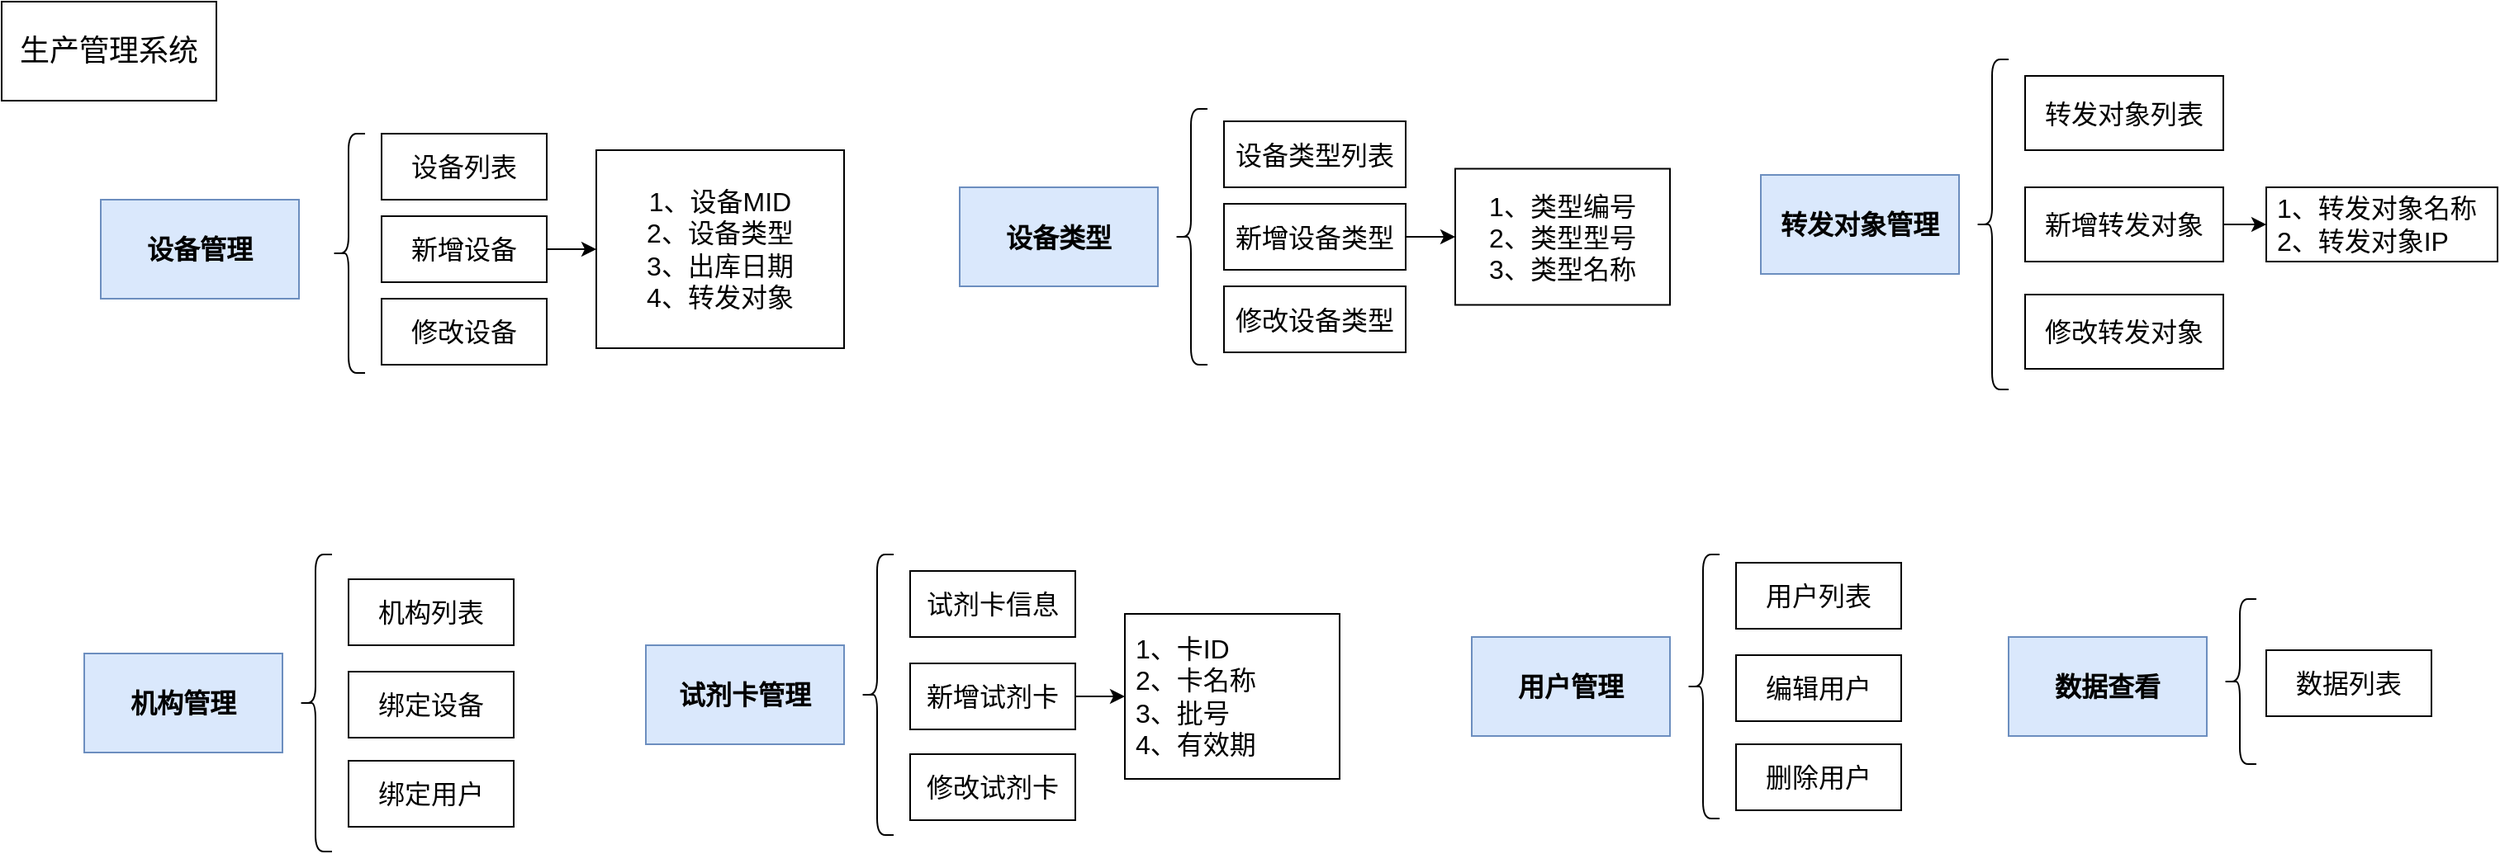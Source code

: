 <mxfile version="22.1.0" type="github" pages="4">
  <diagram name="第 1 页" id="fMipuzNQtu9X9_ya9-IH">
    <mxGraphModel dx="1562" dy="830" grid="1" gridSize="10" guides="1" tooltips="1" connect="1" arrows="1" fold="1" page="1" pageScale="1" pageWidth="1200" pageHeight="1600" math="0" shadow="0">
      <root>
        <mxCell id="0" />
        <mxCell id="1" parent="0" />
        <mxCell id="LV20fUpdMBN0D84zTJ2B-1" value="&lt;font style=&quot;font-size: 18px;&quot;&gt;生产管理系统&lt;/font&gt;" style="rounded=0;whiteSpace=wrap;html=1;" parent="1" vertex="1">
          <mxGeometry x="10" y="15" width="130" height="60" as="geometry" />
        </mxCell>
        <mxCell id="LV20fUpdMBN0D84zTJ2B-2" value="&lt;b&gt;设备管理&lt;/b&gt;" style="rounded=0;whiteSpace=wrap;html=1;fontSize=16;fillColor=#dae8fc;strokeColor=#6c8ebf;" parent="1" vertex="1">
          <mxGeometry x="70" y="135" width="120" height="60" as="geometry" />
        </mxCell>
        <mxCell id="LV20fUpdMBN0D84zTJ2B-5" value="" style="shape=curlyBracket;whiteSpace=wrap;html=1;rounded=1;labelPosition=left;verticalLabelPosition=middle;align=right;verticalAlign=middle;fontSize=16;" parent="1" vertex="1">
          <mxGeometry x="210" y="95" width="20" height="145" as="geometry" />
        </mxCell>
        <mxCell id="LV20fUpdMBN0D84zTJ2B-8" value="&lt;b&gt;试剂卡管理&lt;/b&gt;" style="rounded=0;whiteSpace=wrap;html=1;fontSize=16;fillColor=#dae8fc;strokeColor=#6c8ebf;" parent="1" vertex="1">
          <mxGeometry x="400" y="405" width="120" height="60" as="geometry" />
        </mxCell>
        <mxCell id="LV20fUpdMBN0D84zTJ2B-9" value="" style="shape=curlyBracket;whiteSpace=wrap;html=1;rounded=1;labelPosition=left;verticalLabelPosition=middle;align=right;verticalAlign=middle;fontSize=16;" parent="1" vertex="1">
          <mxGeometry x="530" y="350" width="20" height="170" as="geometry" />
        </mxCell>
        <mxCell id="LV20fUpdMBN0D84zTJ2B-11" value="试剂卡信息" style="rounded=0;whiteSpace=wrap;html=1;fontSize=16;" parent="1" vertex="1">
          <mxGeometry x="560" y="360" width="100" height="40" as="geometry" />
        </mxCell>
        <mxCell id="LV20fUpdMBN0D84zTJ2B-12" value="修改试剂卡" style="rounded=0;whiteSpace=wrap;html=1;fontSize=16;" parent="1" vertex="1">
          <mxGeometry x="560" y="471" width="100" height="40" as="geometry" />
        </mxCell>
        <mxCell id="LV20fUpdMBN0D84zTJ2B-63" value="" style="edgeStyle=orthogonalEdgeStyle;rounded=0;orthogonalLoop=1;jettySize=auto;html=1;" parent="1" source="LV20fUpdMBN0D84zTJ2B-13" target="LV20fUpdMBN0D84zTJ2B-62" edge="1">
          <mxGeometry relative="1" as="geometry" />
        </mxCell>
        <mxCell id="LV20fUpdMBN0D84zTJ2B-13" value="新增试剂卡" style="rounded=0;whiteSpace=wrap;html=1;fontSize=16;" parent="1" vertex="1">
          <mxGeometry x="560" y="416" width="100" height="40" as="geometry" />
        </mxCell>
        <mxCell id="LV20fUpdMBN0D84zTJ2B-16" value="设备列表" style="rounded=0;whiteSpace=wrap;html=1;fontSize=16;" parent="1" vertex="1">
          <mxGeometry x="240" y="95" width="100" height="40" as="geometry" />
        </mxCell>
        <mxCell id="LV20fUpdMBN0D84zTJ2B-61" value="" style="edgeStyle=orthogonalEdgeStyle;rounded=0;orthogonalLoop=1;jettySize=auto;html=1;" parent="1" source="LV20fUpdMBN0D84zTJ2B-19" target="LV20fUpdMBN0D84zTJ2B-60" edge="1">
          <mxGeometry relative="1" as="geometry" />
        </mxCell>
        <mxCell id="LV20fUpdMBN0D84zTJ2B-19" value="新增设备" style="rounded=0;whiteSpace=wrap;html=1;fontSize=16;" parent="1" vertex="1">
          <mxGeometry x="240" y="145" width="100" height="40" as="geometry" />
        </mxCell>
        <mxCell id="LV20fUpdMBN0D84zTJ2B-20" value="修改设备" style="rounded=0;whiteSpace=wrap;html=1;fontSize=16;" parent="1" vertex="1">
          <mxGeometry x="240" y="195" width="100" height="40" as="geometry" />
        </mxCell>
        <mxCell id="LV20fUpdMBN0D84zTJ2B-21" value="&lt;b&gt;机构管理&lt;/b&gt;" style="rounded=0;whiteSpace=wrap;html=1;fontSize=16;fillColor=#dae8fc;strokeColor=#6c8ebf;" parent="1" vertex="1">
          <mxGeometry x="60" y="410" width="120" height="60" as="geometry" />
        </mxCell>
        <mxCell id="LV20fUpdMBN0D84zTJ2B-22" value="" style="shape=curlyBracket;whiteSpace=wrap;html=1;rounded=1;labelPosition=left;verticalLabelPosition=middle;align=right;verticalAlign=middle;" parent="1" vertex="1">
          <mxGeometry x="190" y="350" width="20" height="180" as="geometry" />
        </mxCell>
        <mxCell id="LV20fUpdMBN0D84zTJ2B-23" value="机构列表" style="rounded=0;whiteSpace=wrap;html=1;fontSize=16;" parent="1" vertex="1">
          <mxGeometry x="220" y="365" width="100" height="40" as="geometry" />
        </mxCell>
        <mxCell id="LV20fUpdMBN0D84zTJ2B-24" value="绑定设备" style="rounded=0;whiteSpace=wrap;html=1;fontSize=16;" parent="1" vertex="1">
          <mxGeometry x="220" y="421" width="100" height="40" as="geometry" />
        </mxCell>
        <mxCell id="LV20fUpdMBN0D84zTJ2B-25" value="绑定用户" style="rounded=0;whiteSpace=wrap;html=1;fontSize=16;" parent="1" vertex="1">
          <mxGeometry x="220" y="475" width="100" height="40" as="geometry" />
        </mxCell>
        <mxCell id="LV20fUpdMBN0D84zTJ2B-26" value="&lt;b&gt;用户管理&lt;/b&gt;" style="rounded=0;whiteSpace=wrap;html=1;fontSize=16;fillColor=#dae8fc;strokeColor=#6c8ebf;" parent="1" vertex="1">
          <mxGeometry x="900" y="400" width="120" height="60" as="geometry" />
        </mxCell>
        <mxCell id="LV20fUpdMBN0D84zTJ2B-27" value="" style="shape=curlyBracket;whiteSpace=wrap;html=1;rounded=1;labelPosition=left;verticalLabelPosition=middle;align=right;verticalAlign=middle;" parent="1" vertex="1">
          <mxGeometry x="1030" y="350" width="20" height="160" as="geometry" />
        </mxCell>
        <mxCell id="LV20fUpdMBN0D84zTJ2B-28" value="用户列表" style="rounded=0;whiteSpace=wrap;html=1;fontSize=16;" parent="1" vertex="1">
          <mxGeometry x="1060" y="355" width="100" height="40" as="geometry" />
        </mxCell>
        <mxCell id="LV20fUpdMBN0D84zTJ2B-29" value="编辑用户" style="rounded=0;whiteSpace=wrap;html=1;fontSize=16;" parent="1" vertex="1">
          <mxGeometry x="1060" y="411" width="100" height="40" as="geometry" />
        </mxCell>
        <mxCell id="LV20fUpdMBN0D84zTJ2B-30" value="删除用户" style="rounded=0;whiteSpace=wrap;html=1;fontSize=16;" parent="1" vertex="1">
          <mxGeometry x="1060" y="465" width="100" height="40" as="geometry" />
        </mxCell>
        <mxCell id="LV20fUpdMBN0D84zTJ2B-32" value="&lt;b&gt;转发对象管理&lt;/b&gt;" style="rounded=0;whiteSpace=wrap;html=1;fontSize=16;fillColor=#dae8fc;strokeColor=#6c8ebf;" parent="1" vertex="1">
          <mxGeometry x="1075" y="120" width="120" height="60" as="geometry" />
        </mxCell>
        <mxCell id="LV20fUpdMBN0D84zTJ2B-33" value="" style="shape=curlyBracket;whiteSpace=wrap;html=1;rounded=1;labelPosition=left;verticalLabelPosition=middle;align=right;verticalAlign=middle;fontSize=16;" parent="1" vertex="1">
          <mxGeometry x="1205" y="50" width="20" height="200" as="geometry" />
        </mxCell>
        <mxCell id="LV20fUpdMBN0D84zTJ2B-34" value="转发对象列表" style="rounded=0;whiteSpace=wrap;html=1;fontSize=16;" parent="1" vertex="1">
          <mxGeometry x="1235" y="60" width="120" height="45" as="geometry" />
        </mxCell>
        <mxCell id="LV20fUpdMBN0D84zTJ2B-59" value="" style="edgeStyle=orthogonalEdgeStyle;rounded=0;orthogonalLoop=1;jettySize=auto;html=1;" parent="1" source="LV20fUpdMBN0D84zTJ2B-35" target="LV20fUpdMBN0D84zTJ2B-58" edge="1">
          <mxGeometry relative="1" as="geometry" />
        </mxCell>
        <mxCell id="LV20fUpdMBN0D84zTJ2B-35" value="新增转发对象" style="rounded=0;whiteSpace=wrap;html=1;fontSize=16;" parent="1" vertex="1">
          <mxGeometry x="1235" y="127.5" width="120" height="45" as="geometry" />
        </mxCell>
        <mxCell id="LV20fUpdMBN0D84zTJ2B-36" value="修改转发对象" style="rounded=0;whiteSpace=wrap;html=1;fontSize=16;" parent="1" vertex="1">
          <mxGeometry x="1235" y="192.5" width="120" height="45" as="geometry" />
        </mxCell>
        <mxCell id="LV20fUpdMBN0D84zTJ2B-48" value="&lt;b&gt;数据查看&lt;/b&gt;" style="rounded=0;whiteSpace=wrap;html=1;fontSize=16;fillColor=#dae8fc;strokeColor=#6c8ebf;" parent="1" vertex="1">
          <mxGeometry x="1225" y="400" width="120" height="60" as="geometry" />
        </mxCell>
        <mxCell id="LV20fUpdMBN0D84zTJ2B-49" value="" style="shape=curlyBracket;whiteSpace=wrap;html=1;rounded=1;labelPosition=left;verticalLabelPosition=middle;align=right;verticalAlign=middle;fontSize=16;" parent="1" vertex="1">
          <mxGeometry x="1355" y="377" width="20" height="100" as="geometry" />
        </mxCell>
        <mxCell id="LV20fUpdMBN0D84zTJ2B-50" value="数据列表" style="rounded=0;whiteSpace=wrap;html=1;fontSize=16;" parent="1" vertex="1">
          <mxGeometry x="1381" y="408" width="100" height="40" as="geometry" />
        </mxCell>
        <mxCell id="LV20fUpdMBN0D84zTJ2B-53" value="&lt;b&gt;设备类型&lt;/b&gt;" style="rounded=0;whiteSpace=wrap;html=1;fontSize=16;fillColor=#dae8fc;strokeColor=#6c8ebf;" parent="1" vertex="1">
          <mxGeometry x="590" y="127.5" width="120" height="60" as="geometry" />
        </mxCell>
        <mxCell id="LV20fUpdMBN0D84zTJ2B-54" value="" style="shape=curlyBracket;whiteSpace=wrap;html=1;rounded=1;labelPosition=left;verticalLabelPosition=middle;align=right;verticalAlign=middle;fontSize=16;" parent="1" vertex="1">
          <mxGeometry x="720" y="80" width="20" height="155" as="geometry" />
        </mxCell>
        <mxCell id="LV20fUpdMBN0D84zTJ2B-55" value="设备类型列表" style="rounded=0;whiteSpace=wrap;html=1;fontSize=16;" parent="1" vertex="1">
          <mxGeometry x="750" y="87.5" width="110" height="40" as="geometry" />
        </mxCell>
        <mxCell id="LV20fUpdMBN0D84zTJ2B-65" value="" style="edgeStyle=orthogonalEdgeStyle;rounded=0;orthogonalLoop=1;jettySize=auto;html=1;" parent="1" source="LV20fUpdMBN0D84zTJ2B-56" target="LV20fUpdMBN0D84zTJ2B-64" edge="1">
          <mxGeometry relative="1" as="geometry" />
        </mxCell>
        <mxCell id="LV20fUpdMBN0D84zTJ2B-56" value="新增设备类型" style="rounded=0;whiteSpace=wrap;html=1;fontSize=16;" parent="1" vertex="1">
          <mxGeometry x="750" y="137.5" width="110" height="40" as="geometry" />
        </mxCell>
        <mxCell id="LV20fUpdMBN0D84zTJ2B-57" value="修改设备类型" style="rounded=0;whiteSpace=wrap;html=1;fontSize=16;" parent="1" vertex="1">
          <mxGeometry x="750" y="187.5" width="110" height="40" as="geometry" />
        </mxCell>
        <mxCell id="LV20fUpdMBN0D84zTJ2B-58" value="&amp;nbsp;1、转发对象名称&lt;br&gt;&amp;nbsp;2、转发对象IP" style="rounded=0;whiteSpace=wrap;html=1;fontSize=16;align=left;" parent="1" vertex="1">
          <mxGeometry x="1381" y="127.5" width="140" height="45" as="geometry" />
        </mxCell>
        <mxCell id="LV20fUpdMBN0D84zTJ2B-60" value="1、设备MID&lt;br&gt;2、设备类型&lt;br&gt;3、出库日期&lt;br&gt;4、转发对象" style="rounded=0;whiteSpace=wrap;html=1;fontSize=16;" parent="1" vertex="1">
          <mxGeometry x="370" y="105" width="150" height="120" as="geometry" />
        </mxCell>
        <mxCell id="LV20fUpdMBN0D84zTJ2B-62" value="&amp;nbsp;1、卡ID&lt;br&gt;&amp;nbsp;2、卡名称&lt;br&gt;&amp;nbsp;3、批号&lt;br&gt;&amp;nbsp;4、有效期" style="rounded=0;whiteSpace=wrap;html=1;fontSize=16;align=left;" parent="1" vertex="1">
          <mxGeometry x="690" y="386" width="130" height="100" as="geometry" />
        </mxCell>
        <mxCell id="LV20fUpdMBN0D84zTJ2B-64" value="1、类型编号&lt;br&gt;2、类型型号&lt;br&gt;3、类型名称" style="whiteSpace=wrap;html=1;fontSize=16;rounded=0;" parent="1" vertex="1">
          <mxGeometry x="890" y="116.25" width="130" height="82.5" as="geometry" />
        </mxCell>
      </root>
    </mxGraphModel>
  </diagram>
  <diagram id="1v39XIQXkzLBN2AA6nvr" name="试剂卡">
    <mxGraphModel dx="1562" dy="830" grid="1" gridSize="10" guides="1" tooltips="1" connect="1" arrows="1" fold="1" page="1" pageScale="1" pageWidth="1200" pageHeight="1600" math="0" shadow="0">
      <root>
        <mxCell id="0" />
        <mxCell id="1" parent="0" />
        <mxCell id="wM9rvaPdi-na9P2bSUKk-11" value="&lt;div style=&quot;box-sizing: border-box; width: 100%; background: rgb(228, 228, 228); padding: 2px; font-size: 16px;&quot;&gt;计算方式表&lt;/div&gt;&lt;table style=&quot;width: 100%; font-size: 16px;&quot; cellpadding=&quot;2&quot; cellspacing=&quot;0&quot;&gt;&lt;tbody style=&quot;font-size: 16px;&quot;&gt;&lt;tr style=&quot;font-size: 16px;&quot;&gt;&lt;td style=&quot;font-size: 16px;&quot;&gt;分段点&lt;/td&gt;&lt;td style=&quot;font-size: 16px;&quot;&gt;&lt;br&gt;&lt;/td&gt;&lt;/tr&gt;&lt;tr style=&quot;font-size: 16px;&quot;&gt;&lt;td style=&quot;font-size: 16px;&quot;&gt;检测依据&lt;br&gt;分段依据&lt;br&gt;线性关系&lt;br&gt;浓度显示&lt;br&gt;拉伸点数&lt;br&gt;曲线使能&lt;br&gt;结论类型&lt;/td&gt;&lt;td style=&quot;font-size: 16px;&quot;&gt;&lt;br&gt;&lt;/td&gt;&lt;/tr&gt;&lt;tr style=&quot;font-size: 16px;&quot;&gt;&lt;td style=&quot;font-size: 16px;&quot;&gt;&lt;/td&gt;&lt;td style=&quot;font-size: 16px;&quot;&gt;&lt;br&gt;&lt;/td&gt;&lt;/tr&gt;&lt;/tbody&gt;&lt;/table&gt;" style="verticalAlign=top;align=left;overflow=fill;html=1;whiteSpace=wrap;fontSize=16;" parent="1" vertex="1">
          <mxGeometry x="410" y="40" width="230" height="200" as="geometry" />
        </mxCell>
        <mxCell id="wM9rvaPdi-na9P2bSUKk-12" value="&lt;div style=&quot;box-sizing: border-box; width: 100%; background: rgb(228, 228, 228); padding: 2px; font-size: 16px;&quot;&gt;卡片类型表&lt;/div&gt;&lt;table style=&quot;width: 100%; font-size: 16px;&quot; cellpadding=&quot;2&quot; cellspacing=&quot;0&quot;&gt;&lt;tbody style=&quot;font-size: 16px;&quot;&gt;&lt;tr style=&quot;font-size: 16px;&quot;&gt;&lt;td style=&quot;font-size: 16px;&quot;&gt;卡片型号&lt;/td&gt;&lt;td style=&quot;font-size: 16px;&quot;&gt;&lt;br&gt;&lt;/td&gt;&lt;/tr&gt;&lt;tr style=&quot;font-size: 16px;&quot;&gt;&lt;td style=&quot;font-size: 16px;&quot;&gt;区带数&lt;br&gt;区带位置&amp;nbsp; &amp;nbsp; &amp;nbsp; &amp;nbsp; &amp;nbsp;x,y,h,w&lt;br&gt;&lt;br&gt;&lt;/td&gt;&lt;td style=&quot;font-size: 16px;&quot;&gt;&lt;br&gt;&lt;/td&gt;&lt;/tr&gt;&lt;tr style=&quot;font-size: 16px;&quot;&gt;&lt;td style=&quot;font-size: 16px;&quot;&gt;&lt;/td&gt;&lt;td style=&quot;font-size: 16px;&quot;&gt;&lt;br&gt;&lt;/td&gt;&lt;/tr&gt;&lt;/tbody&gt;&lt;/table&gt;" style="verticalAlign=top;align=left;overflow=fill;html=1;whiteSpace=wrap;fontSize=16;" parent="1" vertex="1">
          <mxGeometry x="100" y="40" width="230" height="110" as="geometry" />
        </mxCell>
        <mxCell id="wM9rvaPdi-na9P2bSUKk-13" value="&lt;div style=&quot;box-sizing: border-box; width: 100%; background: rgb(228, 228, 228); padding: 2px; font-size: 16px;&quot;&gt;项目类型表&lt;/div&gt;&lt;table style=&quot;width: 100%; font-size: 16px;&quot; cellpadding=&quot;2&quot; cellspacing=&quot;0&quot;&gt;&lt;tbody style=&quot;font-size: 16px;&quot;&gt;&lt;tr style=&quot;font-size: 16px;&quot;&gt;&lt;td style=&quot;font-size: 16px;&quot;&gt;项目编码&amp;nbsp; &amp;nbsp; &amp;nbsp; &amp;nbsp; 1201&lt;/td&gt;&lt;td style=&quot;font-size: 16px;&quot;&gt;&lt;br&gt;&lt;/td&gt;&lt;/tr&gt;&lt;tr style=&quot;font-size: 16px;&quot;&gt;&lt;td style=&quot;font-size: 16px;&quot;&gt;项目名称&amp;nbsp; &amp;nbsp; &amp;nbsp; &amp;nbsp; &amp;nbsp;吗啡&lt;br&gt;&lt;br&gt;&lt;br&gt;&lt;/td&gt;&lt;td style=&quot;font-size: 16px;&quot;&gt;&lt;br&gt;&lt;/td&gt;&lt;/tr&gt;&lt;tr style=&quot;font-size: 16px;&quot;&gt;&lt;td style=&quot;font-size: 16px;&quot;&gt;&lt;/td&gt;&lt;td style=&quot;font-size: 16px;&quot;&gt;&lt;br&gt;&lt;/td&gt;&lt;/tr&gt;&lt;/tbody&gt;&lt;/table&gt;" style="verticalAlign=top;align=left;overflow=fill;html=1;whiteSpace=wrap;fontSize=16;" parent="1" vertex="1">
          <mxGeometry x="100" y="190" width="230" height="90" as="geometry" />
        </mxCell>
        <mxCell id="wM9rvaPdi-na9P2bSUKk-14" value="&lt;div style=&quot;box-sizing: border-box; width: 100%; background: rgb(228, 228, 228); padding: 2px; font-size: 16px;&quot;&gt;条码表&lt;/div&gt;&lt;table style=&quot;width: 100%; font-size: 16px;&quot; cellpadding=&quot;2&quot; cellspacing=&quot;0&quot;&gt;&lt;tbody style=&quot;font-size: 16px;&quot;&gt;&lt;tr style=&quot;font-size: 16px;&quot;&gt;&lt;td style=&quot;font-size: 16px;&quot;&gt;条码编号&amp;nbsp; &amp;nbsp; 2BA08&lt;br&gt;备注&lt;span style=&quot;white-space: pre;&quot;&gt;&#x9;&lt;/span&gt;&lt;span style=&quot;white-space: pre;&quot;&gt;&#x9;&lt;/span&gt;&amp;nbsp; 吗冰K三联卡&lt;/td&gt;&lt;td style=&quot;font-size: 16px;&quot;&gt;&lt;br&gt;&lt;/td&gt;&lt;/tr&gt;&lt;tr style=&quot;font-size: 16px;&quot;&gt;&lt;td style=&quot;font-size: 16px;&quot;&gt;&lt;br&gt;&lt;br&gt;&lt;br&gt;&lt;/td&gt;&lt;td style=&quot;font-size: 16px;&quot;&gt;&lt;br&gt;&lt;/td&gt;&lt;/tr&gt;&lt;tr style=&quot;font-size: 16px;&quot;&gt;&lt;td style=&quot;font-size: 16px;&quot;&gt;&lt;/td&gt;&lt;td style=&quot;font-size: 16px;&quot;&gt;&lt;br&gt;&lt;/td&gt;&lt;/tr&gt;&lt;/tbody&gt;&lt;/table&gt;" style="verticalAlign=top;align=left;overflow=fill;html=1;whiteSpace=wrap;fontSize=16;" parent="1" vertex="1">
          <mxGeometry x="100" y="320" width="230" height="70" as="geometry" />
        </mxCell>
        <mxCell id="wM9rvaPdi-na9P2bSUKk-15" value="&lt;div style=&quot;box-sizing: border-box; width: 100%; background: rgb(228, 228, 228); padding: 2px; font-size: 16px;&quot;&gt;样本类型表&lt;/div&gt;&lt;table style=&quot;width: 100%; font-size: 16px;&quot; cellpadding=&quot;2&quot; cellspacing=&quot;0&quot;&gt;&lt;tbody style=&quot;font-size: 16px;&quot;&gt;&lt;tr style=&quot;font-size: 16px;&quot;&gt;&lt;td style=&quot;font-size: 16px;&quot;&gt;名称&amp;nbsp; &amp;nbsp; &amp;nbsp; 毛发&lt;/td&gt;&lt;td style=&quot;font-size: 16px;&quot;&gt;&lt;br&gt;&lt;/td&gt;&lt;/tr&gt;&lt;tr style=&quot;font-size: 16px;&quot;&gt;&lt;td style=&quot;font-size: 16px;&quot;&gt;&lt;br&gt;&lt;br&gt;&lt;br&gt;&lt;/td&gt;&lt;td style=&quot;font-size: 16px;&quot;&gt;&lt;br&gt;&lt;/td&gt;&lt;/tr&gt;&lt;tr style=&quot;font-size: 16px;&quot;&gt;&lt;td style=&quot;font-size: 16px;&quot;&gt;&lt;/td&gt;&lt;td style=&quot;font-size: 16px;&quot;&gt;&lt;br&gt;&lt;/td&gt;&lt;/tr&gt;&lt;/tbody&gt;&lt;/table&gt;" style="verticalAlign=top;align=left;overflow=fill;html=1;whiteSpace=wrap;fontSize=16;" parent="1" vertex="1">
          <mxGeometry x="420" y="320" width="180" height="70" as="geometry" />
        </mxCell>
        <mxCell id="wM9rvaPdi-na9P2bSUKk-20" value="新增试剂卡" style="rounded=0;whiteSpace=wrap;html=1;fontSize=16;" parent="1" vertex="1">
          <mxGeometry x="729" y="114" width="120" height="60" as="geometry" />
        </mxCell>
        <mxCell id="wM9rvaPdi-na9P2bSUKk-21" value="" style="shape=curlyBracket;whiteSpace=wrap;html=1;rounded=1;labelPosition=left;verticalLabelPosition=middle;align=right;verticalAlign=middle;size=0.5;" parent="1" vertex="1">
          <mxGeometry x="854" y="40" width="20" height="210" as="geometry" />
        </mxCell>
        <mxCell id="wM9rvaPdi-na9P2bSUKk-22" value="&lt;font style=&quot;font-size: 16px;&quot;&gt;&amp;nbsp;试剂卡名称&lt;br&gt;&amp;nbsp;选择卡片类型（卡片类型表）&lt;br&gt;&amp;nbsp;批号&lt;br&gt;&amp;nbsp;生产日期&lt;br&gt;&amp;nbsp;有效期&lt;br&gt;&amp;nbsp;选择条码（条码表）&lt;br&gt;&amp;nbsp;选择样本（样本表）&lt;br&gt;&amp;nbsp;选择项目（项目类型表）&lt;br&gt;&amp;nbsp;录入标曲 （计算方式表）&lt;br&gt;&lt;/font&gt;" style="rounded=0;whiteSpace=wrap;html=1;align=left;" parent="1" vertex="1">
          <mxGeometry x="884" y="50" width="240" height="190" as="geometry" />
        </mxCell>
      </root>
    </mxGraphModel>
  </diagram>
  <diagram id="E4c9iXwG-H_T9HpWVrc1" name="设备">
    <mxGraphModel dx="1562" dy="830" grid="1" gridSize="10" guides="1" tooltips="1" connect="1" arrows="1" fold="1" page="1" pageScale="1" pageWidth="1200" pageHeight="1600" math="0" shadow="0">
      <root>
        <mxCell id="0" />
        <mxCell id="1" parent="0" />
        <mxCell id="oGz1_oySDNBgkMwTji5w-1" value="&lt;div style=&quot;box-sizing: border-box; width: 100%; background: rgb(228, 228, 228); padding: 2px; font-size: 16px;&quot;&gt;设备类型表&lt;/div&gt;&lt;table style=&quot;width: 100%; font-size: 16px;&quot; cellpadding=&quot;2&quot; cellspacing=&quot;0&quot;&gt;&lt;tbody style=&quot;font-size: 16px;&quot;&gt;&lt;tr style=&quot;font-size: 16px;&quot;&gt;&lt;td style=&quot;font-size: 16px;&quot;&gt;类型编号&lt;/td&gt;&lt;td style=&quot;font-size: 16px;&quot;&gt;v7&lt;/td&gt;&lt;/tr&gt;&lt;tr style=&quot;font-size: 16px;&quot;&gt;&lt;td style=&quot;font-size: 16px;&quot;&gt;设备型号&lt;/td&gt;&lt;td style=&quot;font-size: 16px;&quot;&gt;BH101Gs&lt;/td&gt;&lt;/tr&gt;&lt;tr style=&quot;font-size: 16px;&quot;&gt;&lt;td style=&quot;font-size: 16px;&quot;&gt;设备名称&lt;/td&gt;&lt;td style=&quot;font-size: 16px;&quot;&gt;手持式吸毒检测仪&lt;/td&gt;&lt;/tr&gt;&lt;/tbody&gt;&lt;/table&gt;" style="verticalAlign=top;align=left;overflow=fill;html=1;whiteSpace=wrap;fontSize=16;" parent="1" vertex="1">
          <mxGeometry x="90" y="40" width="260" height="110" as="geometry" />
        </mxCell>
        <mxCell id="nsghoDVKXwTAH5kkwgfJ-1" value="&lt;div style=&quot;box-sizing: border-box; width: 100%; background: rgb(228, 228, 228); padding: 2px; font-size: 16px;&quot;&gt;转发对象表&lt;/div&gt;&lt;table style=&quot;width: 100%; font-size: 16px;&quot; cellpadding=&quot;2&quot; cellspacing=&quot;0&quot;&gt;&lt;tbody style=&quot;font-size: 16px;&quot;&gt;&lt;tr style=&quot;font-size: 16px;&quot;&gt;&lt;td style=&quot;font-size: 16px;&quot;&gt;对象名称&lt;/td&gt;&lt;td style=&quot;font-size: 16px;&quot;&gt;&amp;nbsp; &amp;nbsp;东华系统&lt;/td&gt;&lt;/tr&gt;&lt;tr style=&quot;font-size: 16px;&quot;&gt;&lt;td style=&quot;font-size: 16px;&quot;&gt;对象IP&lt;/td&gt;&lt;td style=&quot;font-size: 16px;&quot;&gt;&amp;nbsp; &amp;nbsp;192.168.200.11:6799&lt;/td&gt;&lt;/tr&gt;&lt;tr style=&quot;font-size: 16px;&quot;&gt;&lt;td style=&quot;font-size: 16px;&quot;&gt;&lt;br&gt;&lt;/td&gt;&lt;td style=&quot;font-size: 16px;&quot;&gt;&lt;br&gt;&lt;/td&gt;&lt;/tr&gt;&lt;/tbody&gt;&lt;/table&gt;" style="verticalAlign=top;align=left;overflow=fill;html=1;whiteSpace=wrap;fontSize=16;" parent="1" vertex="1">
          <mxGeometry x="90" y="200" width="260" height="110" as="geometry" />
        </mxCell>
        <mxCell id="JJTc7ZtYNuPOUNSm3NTm-1" value="新增设备" style="rounded=0;whiteSpace=wrap;html=1;fontSize=16;" parent="1" vertex="1">
          <mxGeometry x="440" y="144" width="120" height="60" as="geometry" />
        </mxCell>
        <mxCell id="JJTc7ZtYNuPOUNSm3NTm-2" value="" style="shape=curlyBracket;whiteSpace=wrap;html=1;rounded=1;labelPosition=left;verticalLabelPosition=middle;align=right;verticalAlign=middle;size=0.5;" parent="1" vertex="1">
          <mxGeometry x="565" y="80" width="20" height="190" as="geometry" />
        </mxCell>
        <mxCell id="JJTc7ZtYNuPOUNSm3NTm-3" value="&lt;font style=&quot;font-size: 16px;&quot;&gt;&amp;nbsp;MID&lt;br&gt;&amp;nbsp;选择设备类型（设备类型表）&lt;br&gt;&amp;nbsp;出厂日期&lt;br&gt;&amp;nbsp;供应商&lt;br&gt;&amp;nbsp;转发对象（转发对象表）&lt;br&gt;&amp;nbsp;设备状态&lt;br&gt;&amp;nbsp;&lt;br&gt;&lt;/font&gt;" style="rounded=0;whiteSpace=wrap;html=1;align=left;" parent="1" vertex="1">
          <mxGeometry x="595" y="95" width="240" height="160" as="geometry" />
        </mxCell>
        <mxCell id="YPraDwrhCcnG4Xx7esuX-1" value="新增机构" style="rounded=0;whiteSpace=wrap;html=1;fontSize=16;" parent="1" vertex="1">
          <mxGeometry x="440" y="347.5" width="120" height="60" as="geometry" />
        </mxCell>
        <mxCell id="YPraDwrhCcnG4Xx7esuX-2" value="" style="shape=curlyBracket;whiteSpace=wrap;html=1;rounded=1;labelPosition=left;verticalLabelPosition=middle;align=right;verticalAlign=middle;size=0.5;" parent="1" vertex="1">
          <mxGeometry x="565" y="330" width="20" height="95" as="geometry" />
        </mxCell>
        <mxCell id="YPraDwrhCcnG4Xx7esuX-3" value="&lt;font style=&quot;font-size: 16px;&quot;&gt;&amp;nbsp;机构名称&lt;br&gt;&lt;/font&gt;" style="rounded=0;whiteSpace=wrap;html=1;align=left;" parent="1" vertex="1">
          <mxGeometry x="595" y="347.5" width="105" height="50" as="geometry" />
        </mxCell>
        <mxCell id="YPraDwrhCcnG4Xx7esuX-5" value="机构管理" style="rounded=0;whiteSpace=wrap;html=1;fontSize=16;" parent="1" vertex="1">
          <mxGeometry x="440" y="534" width="120" height="60" as="geometry" />
        </mxCell>
        <mxCell id="YPraDwrhCcnG4Xx7esuX-6" value="" style="shape=curlyBracket;whiteSpace=wrap;html=1;rounded=1;labelPosition=left;verticalLabelPosition=middle;align=right;verticalAlign=middle;size=0.5;" parent="1" vertex="1">
          <mxGeometry x="565" y="489" width="20" height="150" as="geometry" />
        </mxCell>
        <mxCell id="YPraDwrhCcnG4Xx7esuX-10" value="" style="edgeStyle=orthogonalEdgeStyle;rounded=0;orthogonalLoop=1;jettySize=auto;html=1;" parent="1" source="YPraDwrhCcnG4Xx7esuX-7" target="YPraDwrhCcnG4Xx7esuX-9" edge="1">
          <mxGeometry relative="1" as="geometry" />
        </mxCell>
        <mxCell id="YPraDwrhCcnG4Xx7esuX-7" value="&lt;font style=&quot;font-size: 16px;&quot;&gt;&amp;nbsp;绑定设备&lt;br&gt;&lt;/font&gt;" style="rounded=0;whiteSpace=wrap;html=1;align=left;" parent="1" vertex="1">
          <mxGeometry x="595" y="506" width="105" height="45" as="geometry" />
        </mxCell>
        <mxCell id="YPraDwrhCcnG4Xx7esuX-8" value="&lt;font style=&quot;font-size: 16px;&quot;&gt;&amp;nbsp;添加用户&lt;br&gt;&lt;/font&gt;" style="rounded=0;whiteSpace=wrap;html=1;align=left;" parent="1" vertex="1">
          <mxGeometry x="595" y="563.5" width="105" height="45" as="geometry" />
        </mxCell>
        <mxCell id="YPraDwrhCcnG4Xx7esuX-9" value="&amp;nbsp;从设备表选择" style="whiteSpace=wrap;html=1;align=left;rounded=0;fontSize=16;" parent="1" vertex="1">
          <mxGeometry x="735.5" y="506" width="117.5" height="44" as="geometry" />
        </mxCell>
        <mxCell id="6QxbArxM4AYiVCqo0Lou-1" value="&lt;div style=&quot;box-sizing: border-box; width: 100%; background: rgb(228, 228, 228); padding: 2px; font-size: 16px;&quot;&gt;用户表&lt;/div&gt;&lt;table style=&quot;width: 100%; font-size: 16px;&quot; cellpadding=&quot;2&quot; cellspacing=&quot;0&quot;&gt;&lt;tbody style=&quot;font-size: 16px;&quot;&gt;&lt;tr style=&quot;font-size: 16px;&quot;&gt;&lt;td style=&quot;font-size: 16px;&quot;&gt;用户名&amp;nbsp; &amp;nbsp; &amp;nbsp; &amp;nbsp;lw&lt;/td&gt;&lt;td style=&quot;font-size: 16px;&quot;&gt;&lt;br&gt;&lt;/td&gt;&lt;/tr&gt;&lt;tr style=&quot;font-size: 16px;&quot;&gt;&lt;td style=&quot;font-size: 16px;&quot;&gt;昵称&amp;nbsp; &amp;nbsp; &amp;nbsp; &amp;nbsp; &amp;nbsp; 荔湾派出所&lt;/td&gt;&lt;td style=&quot;font-size: 16px;&quot;&gt;&lt;br&gt;&lt;/td&gt;&lt;/tr&gt;&lt;tr style=&quot;font-size: 16px;&quot;&gt;&lt;td style=&quot;font-size: 16px;&quot;&gt;密码&lt;/td&gt;&lt;td style=&quot;font-size: 16px;&quot;&gt;&lt;br&gt;&lt;/td&gt;&lt;/tr&gt;&lt;/tbody&gt;&lt;/table&gt;" style="verticalAlign=top;align=left;overflow=fill;html=1;whiteSpace=wrap;fontSize=16;" parent="1" vertex="1">
          <mxGeometry x="90" y="370" width="180" height="110" as="geometry" />
        </mxCell>
      </root>
    </mxGraphModel>
  </diagram>
  <diagram id="9fWdRqxfaH9lUgzNkUo6" name="专利">
    <mxGraphModel dx="1562" dy="830" grid="1" gridSize="10" guides="1" tooltips="1" connect="1" arrows="1" fold="1" page="1" pageScale="1" pageWidth="1200" pageHeight="1600" math="0" shadow="0">
      <root>
        <mxCell id="0" />
        <mxCell id="1" parent="0" />
        <mxCell id="VT-pHzMAURayZczACDqg-1" value="设备管理&lt;br style=&quot;font-size: 18px;&quot;&gt;" style="rounded=0;whiteSpace=wrap;html=1;fontSize=18;fillColor=#dae8fc;strokeColor=#6c8ebf;" vertex="1" parent="1">
          <mxGeometry x="100" y="280" width="120" height="60" as="geometry" />
        </mxCell>
        <mxCell id="eqXDMVH0v7tK6HrVSkYu-1" value="" style="shape=curlyBracket;whiteSpace=wrap;html=1;rounded=1;labelPosition=left;verticalLabelPosition=middle;align=right;verticalAlign=middle;" vertex="1" parent="1">
          <mxGeometry x="224" y="90" width="20" height="440" as="geometry" />
        </mxCell>
        <mxCell id="hTUroqk8jm9szWM2IjKy-1" value="机构管理" style="rounded=0;whiteSpace=wrap;html=1;fontSize=18;" vertex="1" parent="1">
          <mxGeometry x="260" y="100" width="110" height="40" as="geometry" />
        </mxCell>
        <mxCell id="hTUroqk8jm9szWM2IjKy-2" value="设备信息管理" style="rounded=0;whiteSpace=wrap;html=1;fontSize=18;" vertex="1" parent="1">
          <mxGeometry x="260" y="220" width="120" height="40" as="geometry" />
        </mxCell>
        <mxCell id="hTUroqk8jm9szWM2IjKy-3" value="用户管理" style="rounded=0;whiteSpace=wrap;html=1;fontSize=18;" vertex="1" parent="1">
          <mxGeometry x="260" y="378" width="110" height="40" as="geometry" />
        </mxCell>
        <mxCell id="hTUroqk8jm9szWM2IjKy-4" value="检测数据" style="rounded=0;whiteSpace=wrap;html=1;fontSize=18;" vertex="1" parent="1">
          <mxGeometry x="260" y="438" width="110" height="40" as="geometry" />
        </mxCell>
        <mxCell id="hTUroqk8jm9szWM2IjKy-5" value="" style="shape=curlyBracket;whiteSpace=wrap;html=1;rounded=1;labelPosition=left;verticalLabelPosition=middle;align=right;verticalAlign=middle;" vertex="1" parent="1">
          <mxGeometry x="384" y="150" width="20" height="180" as="geometry" />
        </mxCell>
        <mxCell id="hTUroqk8jm9szWM2IjKy-6" value="" style="rounded=0;whiteSpace=wrap;html=1;" vertex="1" parent="1">
          <mxGeometry x="410" y="160" width="120" height="60" as="geometry" />
        </mxCell>
      </root>
    </mxGraphModel>
  </diagram>
</mxfile>
